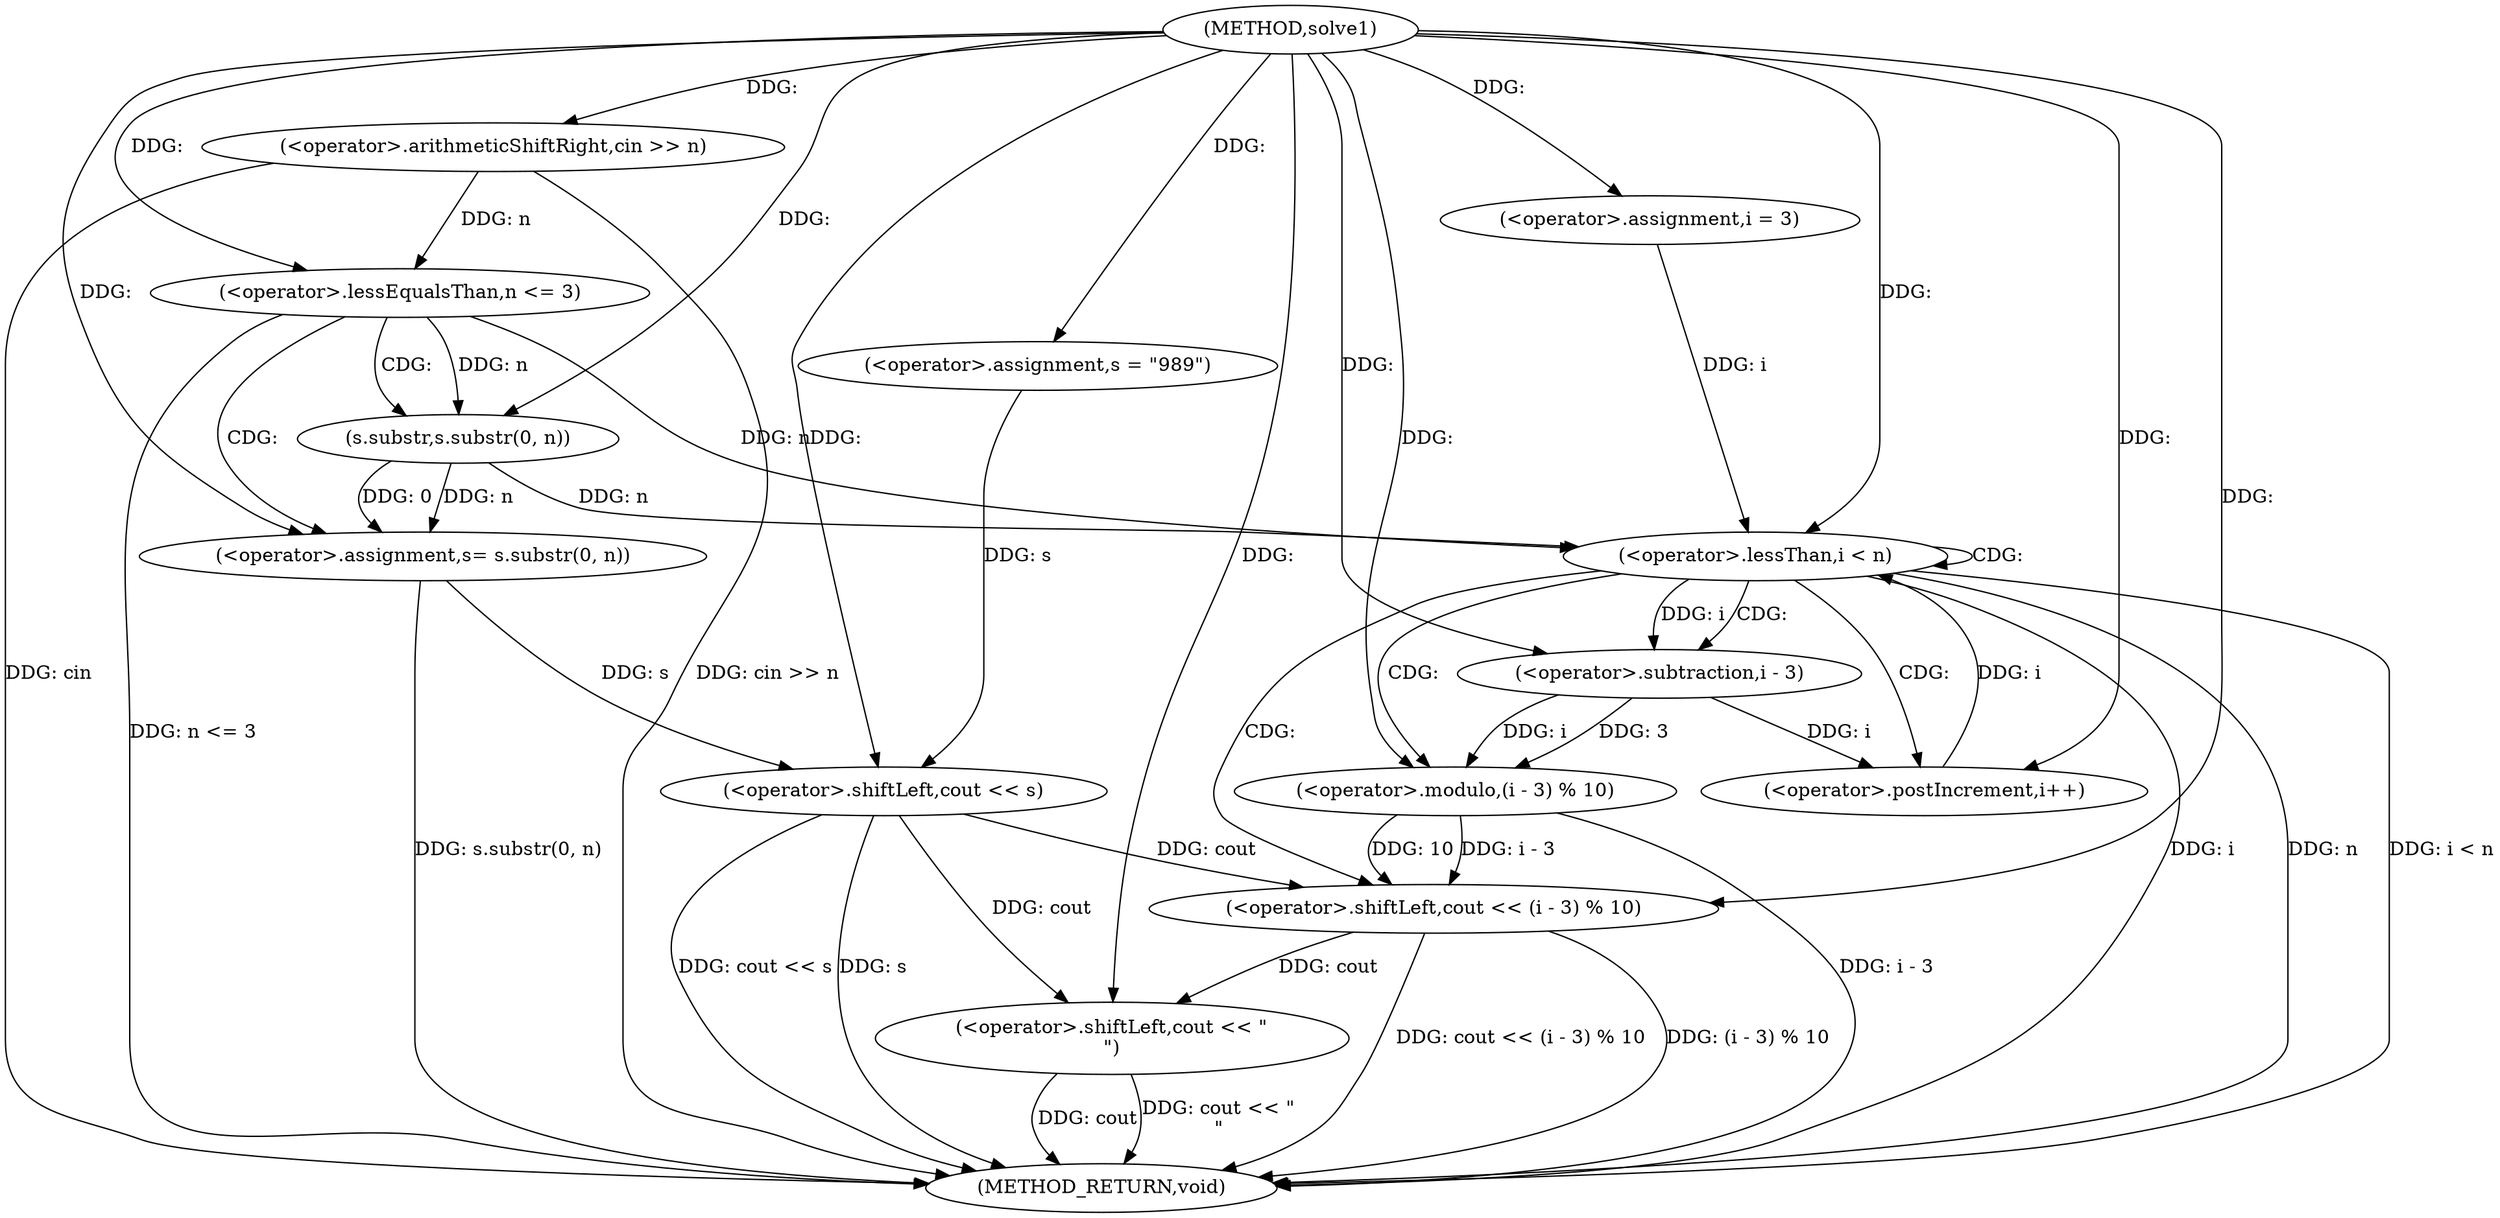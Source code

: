 digraph "solve1" {  
"1000101" [label = "(METHOD,solve1)" ]
"1000143" [label = "(METHOD_RETURN,void)" ]
"1000104" [label = "(<operator>.arithmeticShiftRight,cin >> n)" ]
"1000108" [label = "(<operator>.assignment,s = \"989\")" ]
"1000120" [label = "(<operator>.shiftLeft,cout << s)" ]
"1000140" [label = "(<operator>.shiftLeft,cout << \"\n\")" ]
"1000112" [label = "(<operator>.lessEqualsThan,n <= 3)" ]
"1000115" [label = "(<operator>.assignment,s= s.substr(0, n))" ]
"1000125" [label = "(<operator>.assignment,i = 3)" ]
"1000128" [label = "(<operator>.lessThan,i < n)" ]
"1000131" [label = "(<operator>.postIncrement,i++)" ]
"1000133" [label = "(<operator>.shiftLeft,cout << (i - 3) % 10)" ]
"1000117" [label = "(s.substr,s.substr(0, n))" ]
"1000135" [label = "(<operator>.modulo,(i - 3) % 10)" ]
"1000136" [label = "(<operator>.subtraction,i - 3)" ]
  "1000104" -> "1000143"  [ label = "DDG: cin >> n"] 
  "1000112" -> "1000143"  [ label = "DDG: n <= 3"] 
  "1000115" -> "1000143"  [ label = "DDG: s.substr(0, n)"] 
  "1000120" -> "1000143"  [ label = "DDG: s"] 
  "1000120" -> "1000143"  [ label = "DDG: cout << s"] 
  "1000128" -> "1000143"  [ label = "DDG: i"] 
  "1000128" -> "1000143"  [ label = "DDG: n"] 
  "1000128" -> "1000143"  [ label = "DDG: i < n"] 
  "1000140" -> "1000143"  [ label = "DDG: cout"] 
  "1000140" -> "1000143"  [ label = "DDG: cout << \"\n\""] 
  "1000135" -> "1000143"  [ label = "DDG: i - 3"] 
  "1000133" -> "1000143"  [ label = "DDG: (i - 3) % 10"] 
  "1000133" -> "1000143"  [ label = "DDG: cout << (i - 3) % 10"] 
  "1000104" -> "1000143"  [ label = "DDG: cin"] 
  "1000101" -> "1000108"  [ label = "DDG: "] 
  "1000101" -> "1000104"  [ label = "DDG: "] 
  "1000117" -> "1000115"  [ label = "DDG: 0"] 
  "1000117" -> "1000115"  [ label = "DDG: n"] 
  "1000101" -> "1000120"  [ label = "DDG: "] 
  "1000108" -> "1000120"  [ label = "DDG: s"] 
  "1000115" -> "1000120"  [ label = "DDG: s"] 
  "1000101" -> "1000125"  [ label = "DDG: "] 
  "1000120" -> "1000140"  [ label = "DDG: cout"] 
  "1000133" -> "1000140"  [ label = "DDG: cout"] 
  "1000101" -> "1000140"  [ label = "DDG: "] 
  "1000104" -> "1000112"  [ label = "DDG: n"] 
  "1000101" -> "1000112"  [ label = "DDG: "] 
  "1000101" -> "1000115"  [ label = "DDG: "] 
  "1000125" -> "1000128"  [ label = "DDG: i"] 
  "1000131" -> "1000128"  [ label = "DDG: i"] 
  "1000101" -> "1000128"  [ label = "DDG: "] 
  "1000112" -> "1000128"  [ label = "DDG: n"] 
  "1000117" -> "1000128"  [ label = "DDG: n"] 
  "1000136" -> "1000131"  [ label = "DDG: i"] 
  "1000101" -> "1000131"  [ label = "DDG: "] 
  "1000120" -> "1000133"  [ label = "DDG: cout"] 
  "1000101" -> "1000133"  [ label = "DDG: "] 
  "1000135" -> "1000133"  [ label = "DDG: i - 3"] 
  "1000135" -> "1000133"  [ label = "DDG: 10"] 
  "1000101" -> "1000117"  [ label = "DDG: "] 
  "1000112" -> "1000117"  [ label = "DDG: n"] 
  "1000136" -> "1000135"  [ label = "DDG: i"] 
  "1000136" -> "1000135"  [ label = "DDG: 3"] 
  "1000101" -> "1000135"  [ label = "DDG: "] 
  "1000128" -> "1000136"  [ label = "DDG: i"] 
  "1000101" -> "1000136"  [ label = "DDG: "] 
  "1000112" -> "1000115"  [ label = "CDG: "] 
  "1000112" -> "1000117"  [ label = "CDG: "] 
  "1000128" -> "1000128"  [ label = "CDG: "] 
  "1000128" -> "1000131"  [ label = "CDG: "] 
  "1000128" -> "1000135"  [ label = "CDG: "] 
  "1000128" -> "1000133"  [ label = "CDG: "] 
  "1000128" -> "1000136"  [ label = "CDG: "] 
}
